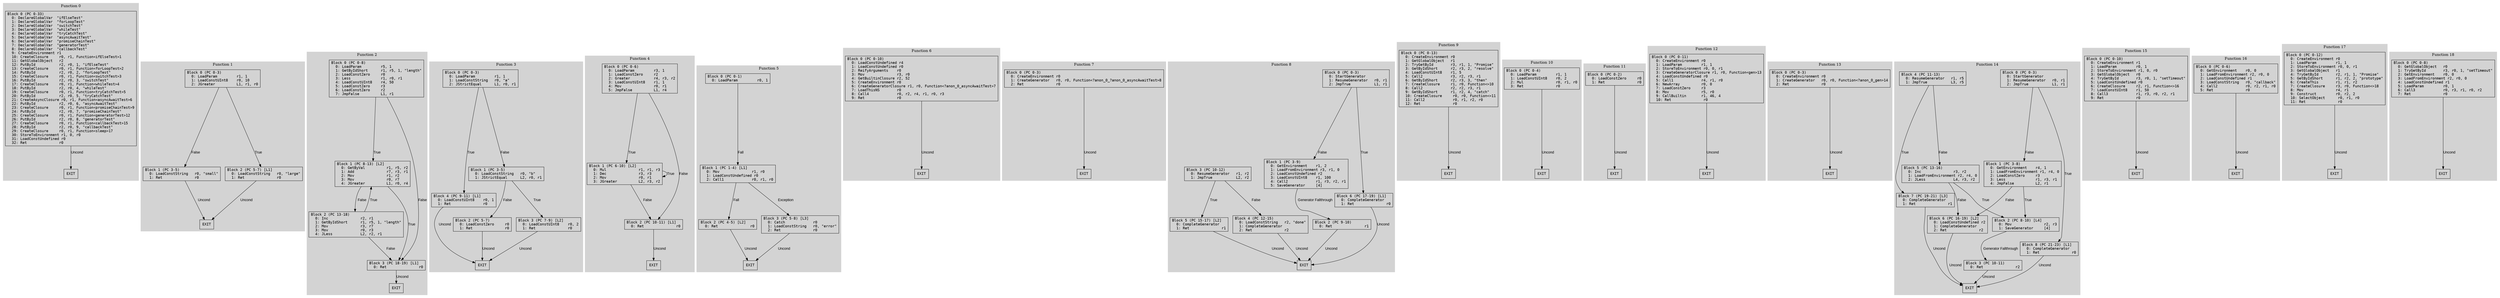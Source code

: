 // CFG analysis for flow_control
// Generated from data/flow_control.hbc

digraph {
  rankdir=TB;
  node [shape=box, fontname="monospace"];

  subgraph cluster_function_0 {
    label = "Function 0";
    style = filled;
    color = lightgrey;

    edge [fontname="Arial"];

    f0_n0 [ label = "Block 0 (PC 0-33)\l  0: DeclareGlobalVar  \"ifElseTest\"\l  1: DeclareGlobalVar  \"forLoopTest\"\l  2: DeclareGlobalVar  \"switchTest\"\l  3: DeclareGlobalVar  \"whileTest\"\l  4: DeclareGlobalVar  \"tryCatchTest\"\l  5: DeclareGlobalVar  \"asyncAwaitTest\"\l  6: DeclareGlobalVar  \"promiseChainTest\"\l  7: DeclareGlobalVar  \"generatorTest\"\l  8: DeclareGlobalVar  \"callbackTest\"\l  9: CreateEnvironment r1\l  10: CreateClosure     r0, r1, Function<ifElseTest>1\l  11: GetGlobalObject   r2\l  12: PutById           r2, r0, 1, \"ifElseTest\"\l  13: CreateClosure     r0, r1, Function<forLoopTest>2\l  14: PutById           r2, r0, 2, \"forLoopTest\"\l  15: CreateClosure     r0, r1, Function<switchTest>3\l  16: PutById           r2, r0, 3, \"switchTest\"\l  17: CreateClosure     r0, r1, Function<whileTest>4\l  18: PutById           r2, r0, 4, \"whileTest\"\l  19: CreateClosure     r0, r1, Function<tryCatchTest>5\l  20: PutById           r2, r0, 5, \"tryCatchTest\"\l  21: CreateAsyncClosure r0, r1, Function<asyncAwaitTest>6\l  22: PutById           r2, r0, 6, \"asyncAwaitTest\"\l  23: CreateClosure     r0, r1, Function<promiseChainTest>9\l  24: PutById           r2, r0, 7, \"promiseChainTest\"\l  25: CreateClosure     r0, r1, Function<generatorTest>12\l  26: PutById           r2, r0, 8, \"generatorTest\"\l  27: CreateClosure     r0, r1, Function<callbackTest>15\l  28: PutById           r2, r0, 9, \"callbackTest\"\l  29: CreateClosure     r0, r1, Function<sleep>17\l  30: StoreToEnvironment r1, 0, r0\l  31: LoadConstUndefined r0\l  32: Ret               r0\l" ]
    f0_n1 [ label = "EXIT" ]

    f0_n0 -> f0_n1 [label="Uncond"]
  }

  subgraph cluster_function_1 {
    label = "Function 1";
    style = filled;
    color = lightgrey;

    edge [fontname="Arial"];

    f1_n0 [ label = "Block 0 (PC 0-3)\l  0: LoadParam         r1, 1\l  1: LoadConstUInt8    r0, 10\l  2: JGreater          L1, r1, r0\l" ]
    f1_n1 [ label = "Block 1 (PC 3-5)\l  0: LoadConstString   r0, \"small\"\l  1: Ret               r0\l" ]
    f1_n2 [ label = "Block 2 (PC 5-7) [L1]\l  0: LoadConstString   r0, \"large\"\l  1: Ret               r0\l" ]
    f1_n3 [ label = "EXIT" ]

    f1_n0 -> f1_n2 [label="True"]
    f1_n0 -> f1_n1 [label="False"]
    f1_n1 -> f1_n3 [label="Uncond"]
    f1_n2 -> f1_n3 [label="Uncond"]
  }

  subgraph cluster_function_2 {
    label = "Function 2";
    style = filled;
    color = lightgrey;

    edge [fontname="Arial"];

    f2_n0 [ label = "Block 0 (PC 0-8)\l  0: LoadParam         r5, 1\l  1: GetByIdShort      r1, r5, 1, \"length\"\l  2: LoadConstZero     r0\l  3: Less              r1, r0, r1\l  4: LoadConstUInt8    r4, 50\l  5: LoadConstZero     r3\l  6: LoadConstZero     r2\l  7: JmpFalse          L1, r1\l" ]
    f2_n1 [ label = "Block 1 (PC 8-13) [L2]\l  0: GetByVal          r1, r5, r2\l  1: Add               r7, r3, r1\l  2: Mov               r1, r2\l  3: Mov               r0, r7\l  4: JGreater          L1, r0, r4\l" ]
    f2_n2 [ label = "Block 2 (PC 13-18)\l  0: Inc               r2, r1\l  1: GetByIdShort      r1, r5, 1, \"length\"\l  2: Mov               r3, r7\l  3: Mov               r0, r3\l  4: JLess             L2, r2, r1\l" ]
    f2_n3 [ label = "Block 3 (PC 18-19) [L1]\l  0: Ret               r0\l" ]
    f2_n4 [ label = "EXIT" ]

    f2_n0 -> f2_n3 [label="False"]
    f2_n0 -> f2_n1 [label="True"]
    f2_n1 -> f2_n3 [label="True"]
    f2_n1 -> f2_n2 [label="False"]
    f2_n2 -> f2_n1 [label="True"]
    f2_n2 -> f2_n3 [label="False"]
    f2_n3 -> f2_n4 [label="Uncond"]
  }

  subgraph cluster_function_3 {
    label = "Function 3";
    style = filled;
    color = lightgrey;

    edge [fontname="Arial"];

    f3_n0 [ label = "Block 0 (PC 0-3)\l  0: LoadParam         r1, 1\l  1: LoadConstString   r0, \"a\"\l  2: JStrictEqual      L1, r0, r1\l" ]
    f3_n1 [ label = "Block 1 (PC 3-5)\l  0: LoadConstString   r0, \"b\"\l  1: JStrictEqual      L2, r0, r1\l" ]
    f3_n2 [ label = "Block 2 (PC 5-7)\l  0: LoadConstZero     r0\l  1: Ret               r0\l" ]
    f3_n3 [ label = "Block 3 (PC 7-9) [L2]\l  0: LoadConstUInt8    r0, 2\l  1: Ret               r0\l" ]
    f3_n4 [ label = "Block 4 (PC 9-11) [L1]\l  0: LoadConstUInt8    r0, 1\l  1: Ret               r0\l" ]
    f3_n5 [ label = "EXIT" ]

    f3_n0 -> f3_n4 [label="True"]
    f3_n0 -> f3_n1 [label="False"]
    f3_n1 -> f3_n3 [label="True"]
    f3_n1 -> f3_n2 [label="False"]
    f3_n2 -> f3_n5 [label="Uncond"]
    f3_n3 -> f3_n5 [label="Uncond"]
    f3_n4 -> f3_n5 [label="Uncond"]
  }

  subgraph cluster_function_4 {
    label = "Function 4";
    style = filled;
    color = lightgrey;

    edge [fontname="Arial"];

    f4_n0 [ label = "Block 0 (PC 0-6)\l  0: LoadParam         r3, 1\l  1: LoadConstZero     r2\l  2: Greater           r4, r3, r2\l  3: LoadConstUInt8    r1, 1\l  4: Mov               r0, r1\l  5: JmpFalse          L1, r4\l" ]
    f4_n1 [ label = "Block 1 (PC 6-10) [L2]\l  0: Mul               r1, r1, r3\l  1: Dec               r3, r3\l  2: Mov               r0, r1\l  3: JGreater          L2, r3, r2\l" ]
    f4_n2 [ label = "Block 2 (PC 10-11) [L1]\l  0: Ret               r0\l" ]
    f4_n3 [ label = "EXIT" ]

    f4_n0 -> f4_n2 [label="False"]
    f4_n0 -> f4_n1 [label="True"]
    f4_n1 -> f4_n1 [label="True"]
    f4_n1 -> f4_n2 [label="False"]
    f4_n2 -> f4_n3 [label="Uncond"]
  }

  subgraph cluster_function_5 {
    label = "Function 5";
    style = filled;
    color = lightgrey;

    edge [fontname="Arial"];

    f5_n0 [ label = "Block 0 (PC 0-1)\l  0: LoadParam         r0, 1\l" ]
    f5_n1 [ label = "Block 1 (PC 1-4) [L1]\l  0: Mov               r1, r0\l  1: LoadConstUndefined r0\l  2: Call1             r0, r1, r0\l" ]
    f5_n2 [ label = "Block 2 (PC 4-5) [L2]\l  0: Ret               r0\l" ]
    f5_n3 [ label = "Block 3 (PC 5-8) [L3]\l  0: Catch             r0\l  1: LoadConstString   r0, \"error\"\l  2: Ret               r0\l" ]
    f5_n4 [ label = "EXIT" ]

    f5_n0 -> f5_n1 [label="Fall"]
    f5_n1 -> f5_n2 [label="Fall"]
    f5_n2 -> f5_n4 [label="Uncond"]
    f5_n3 -> f5_n4 [label="Uncond"]
    f5_n1 -> f5_n3 [label="Exception"]
  }

  subgraph cluster_function_6 {
    label = "Function 6";
    style = filled;
    color = lightgrey;

    edge [fontname="Arial"];

    f6_n0 [ label = "Block 0 (PC 0-10)\l  0: LoadConstUndefined r4\l  1: LoadConstUndefined r0\l  2: ReifyArguments    r0\l  3: Mov               r3, r0\l  4: GetBuiltinClosure r2, 52\l  5: CreateEnvironment r0\l  6: CreateGeneratorClosure r1, r0, Function<?anon_0_asyncAwaitTest>7\l  7: LoadThisNS        r0\l  8: Call4             r0, r2, r4, r1, r0, r3\l  9: Ret               r0\l" ]
    f6_n1 [ label = "EXIT" ]

    f6_n0 -> f6_n1 [label="Uncond"]
  }

  subgraph cluster_function_7 {
    label = "Function 7";
    style = filled;
    color = lightgrey;

    edge [fontname="Arial"];

    f7_n0 [ label = "Block 0 (PC 0-3)\l  0: CreateEnvironment r0\l  1: CreateGenerator   r0, r0, Function<?anon_0_?anon_0_asyncAwaitTest>8\l  2: Ret               r0\l" ]
    f7_n1 [ label = "EXIT" ]

    f7_n0 -> f7_n1 [label="Uncond"]
  }

  subgraph cluster_function_8 {
    label = "Function 8";
    style = filled;
    color = lightgrey;

    edge [fontname="Arial"];

    f8_n0 [ label = "Block 0 (PC 0-3)\l  0: StartGenerator    \l  1: ResumeGenerator   r0, r1\l  2: JmpTrue           L1, r1\l" ]
    f8_n1 [ label = "Block 1 (PC 3-9)\l  0: GetEnvironment    r1, 2\l  1: LoadFromEnvironment r3, r1, 0\l  2: LoadConstUndefined r2\l  3: LoadConstUInt8    r1, 100\l  4: Call2             r1, r3, r2, r1\l  5: SaveGenerator     [4]\l" ]
    f8_n2 [ label = "Block 2 (PC 9-10)\l  0: Ret               r1\l" ]
    f8_n3 [ label = "Block 3 (PC 10-12)\l  0: ResumeGenerator   r1, r2\l  1: JmpTrue           L2, r2\l" ]
    f8_n4 [ label = "Block 4 (PC 12-15)\l  0: LoadConstString   r2, \"done\"\l  1: CompleteGenerator \l  2: Ret               r2\l" ]
    f8_n5 [ label = "Block 5 (PC 15-17) [L2]\l  0: CompleteGenerator \l  1: Ret               r1\l" ]
    f8_n6 [ label = "Block 6 (PC 17-19) [L1]\l  0: CompleteGenerator \l  1: Ret               r0\l" ]
    f8_n7 [ label = "EXIT" ]

    f8_n0 -> f8_n6 [label="True"]
    f8_n0 -> f8_n1 [label="False"]
    f8_n1 -> f8_n2 [label="Generator Fallthrough"]
    f8_n2 -> f8_n7 [label="Uncond"]
    f8_n3 -> f8_n5 [label="True"]
    f8_n3 -> f8_n4 [label="False"]
    f8_n4 -> f8_n7 [label="Uncond"]
    f8_n5 -> f8_n7 [label="Uncond"]
    f8_n6 -> f8_n7 [label="Uncond"]
  }

  subgraph cluster_function_9 {
    label = "Function 9";
    style = filled;
    color = lightgrey;

    edge [fontname="Arial"];

    f9_n0 [ label = "Block 0 (PC 0-13)\l  0: CreateEnvironment r0\l  1: GetGlobalObject   r1\l  2: TryGetById        r3, r1, 1, \"Promise\"\l  3: GetByIdShort      r2, r3, 2, \"resolve\"\l  4: LoadConstUInt8    r1, 5\l  5: Call2             r3, r2, r3, r1\l  6: GetByIdShort      r2, r3, 3, \"then\"\l  7: CreateClosure     r1, r0, Function<>10\l  8: Call2             r2, r2, r3, r1\l  9: GetByIdShort      r1, r2, 4, \"catch\"\l  10: CreateClosure     r0, r0, Function<>11\l  11: Call2             r0, r1, r2, r0\l  12: Ret               r0\l" ]
    f9_n1 [ label = "EXIT" ]

    f9_n0 -> f9_n1 [label="Uncond"]
  }

  subgraph cluster_function_10 {
    label = "Function 10";
    style = filled;
    color = lightgrey;

    edge [fontname="Arial"];

    f10_n0 [ label = "Block 0 (PC 0-4)\l  0: LoadParam         r1, 1\l  1: LoadConstUInt8    r0, 2\l  2: Mul               r0, r1, r0\l  3: Ret               r0\l" ]
    f10_n1 [ label = "EXIT" ]

    f10_n0 -> f10_n1 [label="Uncond"]
  }

  subgraph cluster_function_11 {
    label = "Function 11";
    style = filled;
    color = lightgrey;

    edge [fontname="Arial"];

    f11_n0 [ label = "Block 0 (PC 0-2)\l  0: LoadConstZero     r0\l  1: Ret               r0\l" ]
    f11_n1 [ label = "EXIT" ]

    f11_n0 -> f11_n1 [label="Uncond"]
  }

  subgraph cluster_function_12 {
    label = "Function 12";
    style = filled;
    color = lightgrey;

    edge [fontname="Arial"];

    f12_n0 [ label = "Block 0 (PC 0-11)\l  0: CreateEnvironment r0\l  1: LoadParam         r1, 1\l  2: StoreToEnvironment r0, 0, r1\l  3: CreateGeneratorClosure r1, r0, Function<gen>13\l  4: LoadConstUndefined r0\l  5: Call1             r4, r1, r0\l  6: NewArray          r0, 0\l  7: LoadConstZero     r3\l  8: Mov               r5, r0\l  9: CallBuiltin       r1, 46, 4\l  10: Ret               r0\l" ]
    f12_n1 [ label = "EXIT" ]

    f12_n0 -> f12_n1 [label="Uncond"]
  }

  subgraph cluster_function_13 {
    label = "Function 13";
    style = filled;
    color = lightgrey;

    edge [fontname="Arial"];

    f13_n0 [ label = "Block 0 (PC 0-3)\l  0: CreateEnvironment r0\l  1: CreateGenerator   r0, r0, Function<?anon_0_gen>14\l  2: Ret               r0\l" ]
    f13_n1 [ label = "EXIT" ]

    f13_n0 -> f13_n1 [label="Uncond"]
  }

  subgraph cluster_function_14 {
    label = "Function 14";
    style = filled;
    color = lightgrey;

    edge [fontname="Arial"];

    f14_n0 [ label = "Block 0 (PC 0-3)\l  0: StartGenerator    \l  1: ResumeGenerator   r0, r1\l  2: JmpTrue           L1, r1\l" ]
    f14_n1 [ label = "Block 1 (PC 3-8)\l  0: GetEnvironment    r4, 1\l  1: LoadFromEnvironment r1, r4, 0\l  2: LoadConstZero     r3\l  3: Less              r1, r3, r1\l  4: JmpFalse          L2, r1\l" ]
    f14_n2 [ label = "Block 2 (PC 8-10) [L4]\l  0: Mov               r2, r3\l  1: SaveGenerator     [4]\l" ]
    f14_n3 [ label = "Block 3 (PC 10-11)\l  0: Ret               r2\l" ]
    f14_n4 [ label = "Block 4 (PC 11-13)\l  0: ResumeGenerator   r1, r5\l  1: JmpTrue           L3, r5\l" ]
    f14_n5 [ label = "Block 5 (PC 13-16)\l  0: Inc               r3, r2\l  1: LoadFromEnvironment r2, r4, 0\l  2: JLess             L4, r3, r2\l" ]
    f14_n6 [ label = "Block 6 (PC 16-19) [L2]\l  0: LoadConstUndefined r2\l  1: CompleteGenerator \l  2: Ret               r2\l" ]
    f14_n7 [ label = "Block 7 (PC 19-21) [L3]\l  0: CompleteGenerator \l  1: Ret               r1\l" ]
    f14_n8 [ label = "Block 8 (PC 21-23) [L1]\l  0: CompleteGenerator \l  1: Ret               r0\l" ]
    f14_n9 [ label = "EXIT" ]

    f14_n0 -> f14_n8 [label="True"]
    f14_n0 -> f14_n1 [label="False"]
    f14_n1 -> f14_n6 [label="False"]
    f14_n1 -> f14_n2 [label="True"]
    f14_n2 -> f14_n3 [label="Generator Fallthrough"]
    f14_n3 -> f14_n9 [label="Uncond"]
    f14_n4 -> f14_n7 [label="True"]
    f14_n4 -> f14_n5 [label="False"]
    f14_n5 -> f14_n2 [label="True"]
    f14_n5 -> f14_n6 [label="False"]
    f14_n6 -> f14_n9 [label="Uncond"]
    f14_n7 -> f14_n9 [label="Uncond"]
    f14_n8 -> f14_n9 [label="Uncond"]
  }

  subgraph cluster_function_15 {
    label = "Function 15";
    style = filled;
    color = lightgrey;

    edge [fontname="Arial"];

    f15_n0 [ label = "Block 0 (PC 0-10)\l  0: CreateEnvironment r1\l  1: LoadParam         r0, 1\l  2: StoreToEnvironment r1, 0, r0\l  3: GetGlobalObject   r0\l  4: TryGetById        r3, r0, 1, \"setTimeout\"\l  5: LoadConstUndefined r0\l  6: CreateClosure     r2, r1, Function<>16\l  7: LoadConstUInt8    r1, 50\l  8: Call3             r1, r3, r0, r2, r1\l  9: Ret               r0\l" ]
    f15_n1 [ label = "EXIT" ]

    f15_n0 -> f15_n1 [label="Uncond"]
  }

  subgraph cluster_function_16 {
    label = "Function 16";
    style = filled;
    color = lightgrey;

    edge [fontname="Arial"];

    f16_n0 [ label = "Block 0 (PC 0-6)\l  0: GetEnvironment    r0, 0\l  1: LoadFromEnvironment r2, r0, 0\l  2: LoadConstUndefined r1\l  3: LoadConstString   r0, \"callback\"\l  4: Call2             r0, r2, r1, r0\l  5: Ret               r0\l" ]
    f16_n1 [ label = "EXIT" ]

    f16_n0 -> f16_n1 [label="Uncond"]
  }

  subgraph cluster_function_17 {
    label = "Function 17";
    style = filled;
    color = lightgrey;

    edge [fontname="Arial"];

    f17_n0 [ label = "Block 0 (PC 0-12)\l  0: CreateEnvironment r0\l  1: LoadParam         r1, 1\l  2: StoreToEnvironment r0, 0, r1\l  3: GetGlobalObject   r1\l  4: TryGetById        r2, r1, 1, \"Promise\"\l  5: GetByIdShort      r1, r2, 2, \"prototype\"\l  6: CreateThis        r1, r1, r2\l  7: CreateClosure     r3, r0, Function<>18\l  8: Mov               r4, r1\l  9: Construct         r0, r2, 2\l  10: SelectObject      r0, r1, r0\l  11: Ret               r0\l" ]
    f17_n1 [ label = "EXIT" ]

    f17_n0 -> f17_n1 [label="Uncond"]
  }

  subgraph cluster_function_18 {
    label = "Function 18";
    style = filled;
    color = lightgrey;

    edge [fontname="Arial"];

    f18_n0 [ label = "Block 0 (PC 0-8)\l  0: GetGlobalObject   r0\l  1: TryGetById        r3, r0, 1, \"setTimeout\"\l  2: GetEnvironment    r0, 0\l  3: LoadFromEnvironment r2, r0, 0\l  4: LoadConstUndefined r1\l  5: LoadParam         r0, 1\l  6: Call3             r0, r3, r1, r0, r2\l  7: Ret               r0\l" ]
    f18_n1 [ label = "EXIT" ]

    f18_n0 -> f18_n1 [label="Uncond"]
  }

}
